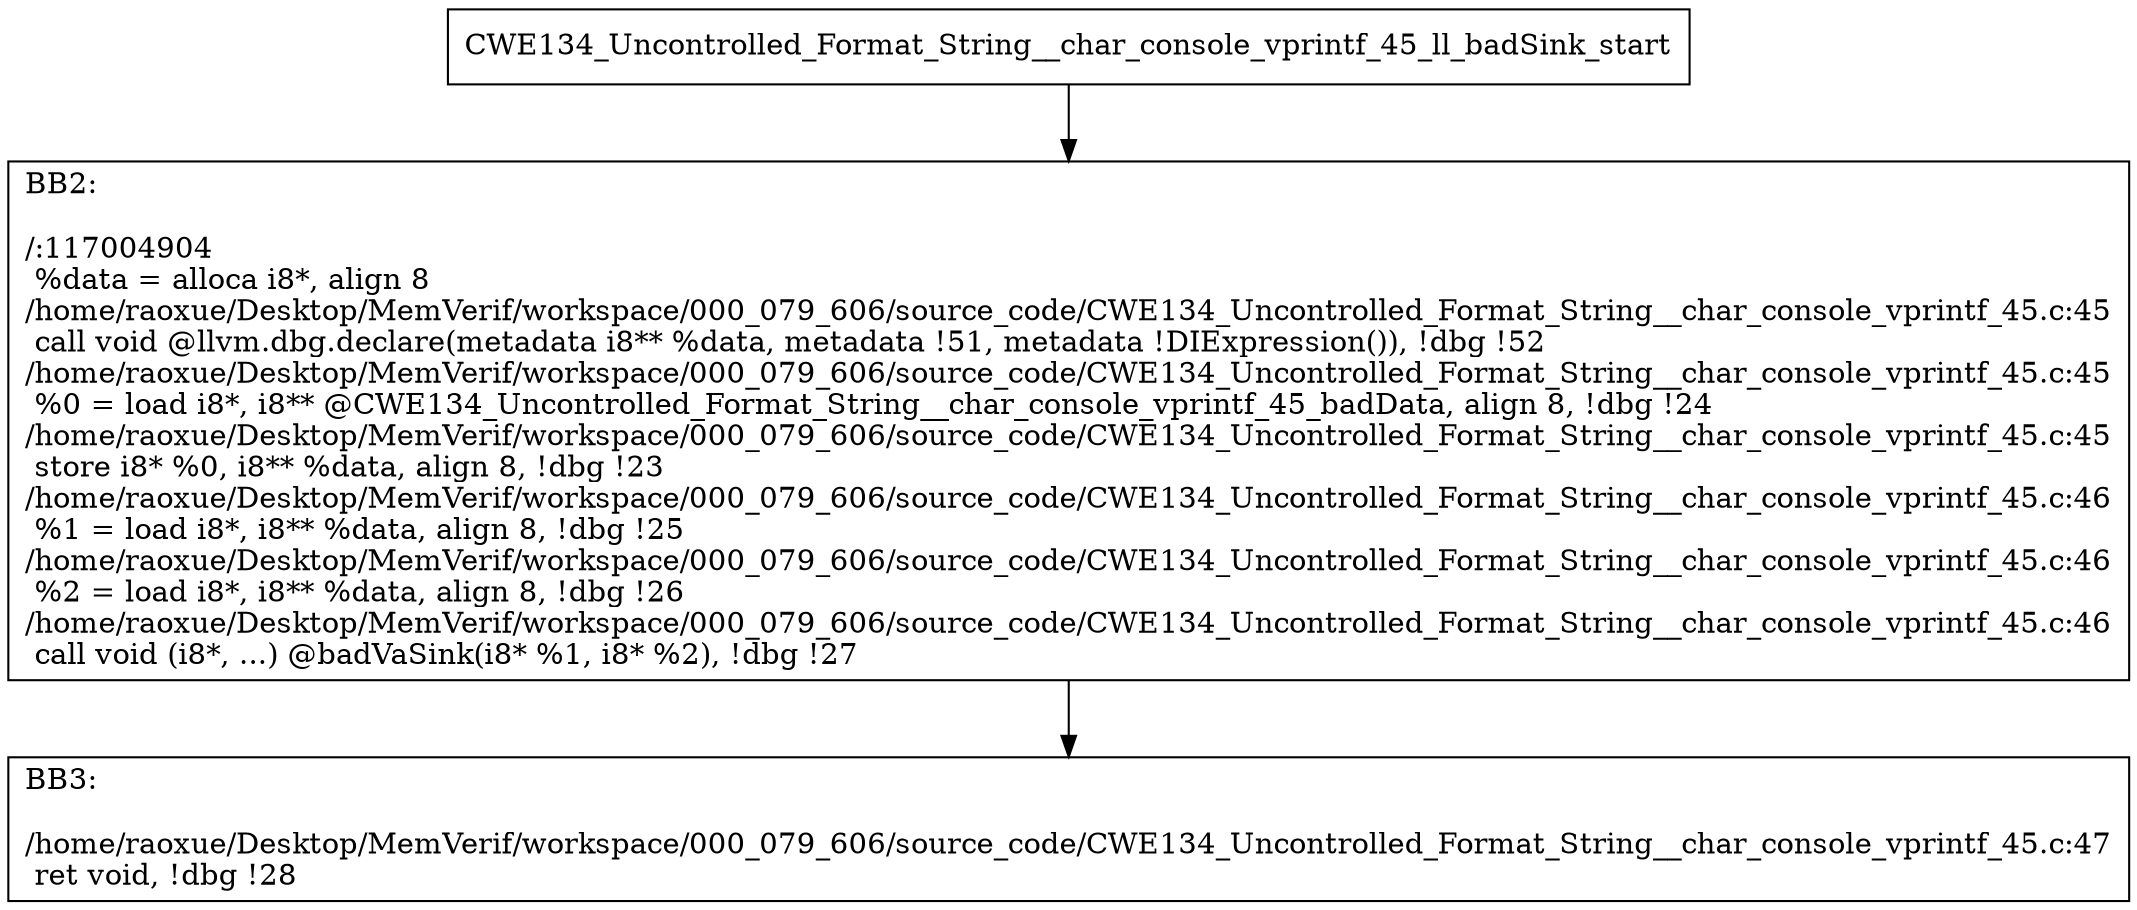 digraph "CFG for'CWE134_Uncontrolled_Format_String__char_console_vprintf_45_ll_badSink' function" {
	BBCWE134_Uncontrolled_Format_String__char_console_vprintf_45_ll_badSink_start[shape=record,label="{CWE134_Uncontrolled_Format_String__char_console_vprintf_45_ll_badSink_start}"];
	BBCWE134_Uncontrolled_Format_String__char_console_vprintf_45_ll_badSink_start-> CWE134_Uncontrolled_Format_String__char_console_vprintf_45_ll_badSinkBB2;
	CWE134_Uncontrolled_Format_String__char_console_vprintf_45_ll_badSinkBB2 [shape=record, label="{BB2:\l\l/:117004904\l
  %data = alloca i8*, align 8\l
/home/raoxue/Desktop/MemVerif/workspace/000_079_606/source_code/CWE134_Uncontrolled_Format_String__char_console_vprintf_45.c:45\l
  call void @llvm.dbg.declare(metadata i8** %data, metadata !51, metadata !DIExpression()), !dbg !52\l
/home/raoxue/Desktop/MemVerif/workspace/000_079_606/source_code/CWE134_Uncontrolled_Format_String__char_console_vprintf_45.c:45\l
  %0 = load i8*, i8** @CWE134_Uncontrolled_Format_String__char_console_vprintf_45_badData, align 8, !dbg !24\l
/home/raoxue/Desktop/MemVerif/workspace/000_079_606/source_code/CWE134_Uncontrolled_Format_String__char_console_vprintf_45.c:45\l
  store i8* %0, i8** %data, align 8, !dbg !23\l
/home/raoxue/Desktop/MemVerif/workspace/000_079_606/source_code/CWE134_Uncontrolled_Format_String__char_console_vprintf_45.c:46\l
  %1 = load i8*, i8** %data, align 8, !dbg !25\l
/home/raoxue/Desktop/MemVerif/workspace/000_079_606/source_code/CWE134_Uncontrolled_Format_String__char_console_vprintf_45.c:46\l
  %2 = load i8*, i8** %data, align 8, !dbg !26\l
/home/raoxue/Desktop/MemVerif/workspace/000_079_606/source_code/CWE134_Uncontrolled_Format_String__char_console_vprintf_45.c:46\l
  call void (i8*, ...) @badVaSink(i8* %1, i8* %2), !dbg !27\l
}"];
	CWE134_Uncontrolled_Format_String__char_console_vprintf_45_ll_badSinkBB2-> CWE134_Uncontrolled_Format_String__char_console_vprintf_45_ll_badSinkBB3;
	CWE134_Uncontrolled_Format_String__char_console_vprintf_45_ll_badSinkBB3 [shape=record, label="{BB3:\l\l/home/raoxue/Desktop/MemVerif/workspace/000_079_606/source_code/CWE134_Uncontrolled_Format_String__char_console_vprintf_45.c:47\l
  ret void, !dbg !28\l
}"];
}
